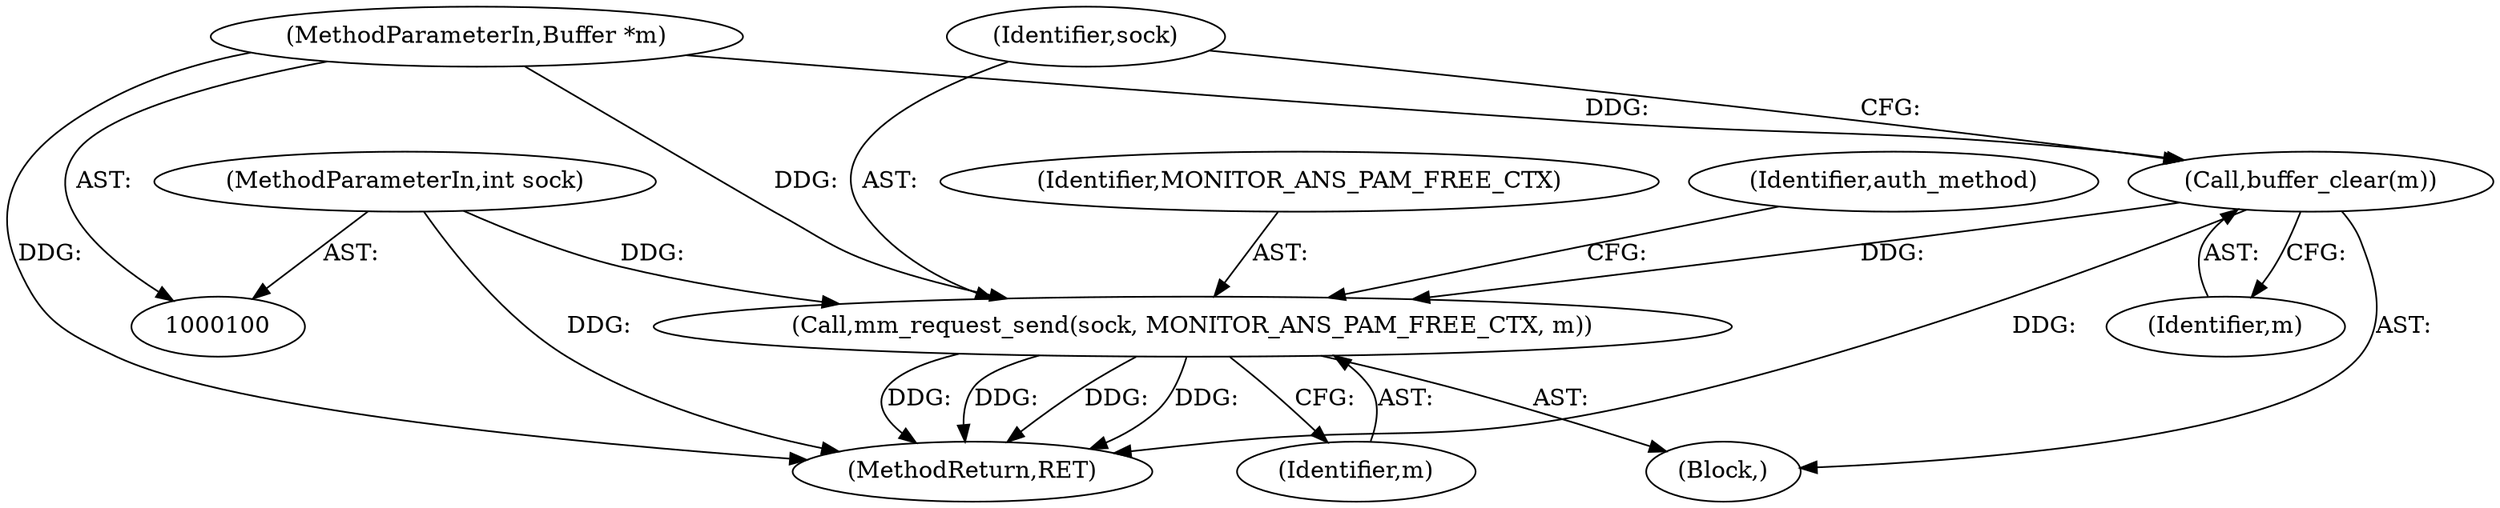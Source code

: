 digraph "0_openssh-portable_5e75f5198769056089fb06c4d738ab0e5abc66f7@API" {
"1000126" [label="(Call,mm_request_send(sock, MONITOR_ANS_PAM_FREE_CTX, m))"];
"1000101" [label="(MethodParameterIn,int sock)"];
"1000124" [label="(Call,buffer_clear(m))"];
"1000102" [label="(MethodParameterIn,Buffer *m)"];
"1000128" [label="(Identifier,MONITOR_ANS_PAM_FREE_CTX)"];
"1000125" [label="(Identifier,m)"];
"1000102" [label="(MethodParameterIn,Buffer *m)"];
"1000129" [label="(Identifier,m)"];
"1000103" [label="(Block,)"];
"1000126" [label="(Call,mm_request_send(sock, MONITOR_ANS_PAM_FREE_CTX, m))"];
"1000138" [label="(MethodReturn,RET)"];
"1000127" [label="(Identifier,sock)"];
"1000101" [label="(MethodParameterIn,int sock)"];
"1000131" [label="(Identifier,auth_method)"];
"1000124" [label="(Call,buffer_clear(m))"];
"1000126" -> "1000103"  [label="AST: "];
"1000126" -> "1000129"  [label="CFG: "];
"1000127" -> "1000126"  [label="AST: "];
"1000128" -> "1000126"  [label="AST: "];
"1000129" -> "1000126"  [label="AST: "];
"1000131" -> "1000126"  [label="CFG: "];
"1000126" -> "1000138"  [label="DDG: "];
"1000126" -> "1000138"  [label="DDG: "];
"1000126" -> "1000138"  [label="DDG: "];
"1000126" -> "1000138"  [label="DDG: "];
"1000101" -> "1000126"  [label="DDG: "];
"1000124" -> "1000126"  [label="DDG: "];
"1000102" -> "1000126"  [label="DDG: "];
"1000101" -> "1000100"  [label="AST: "];
"1000101" -> "1000138"  [label="DDG: "];
"1000124" -> "1000103"  [label="AST: "];
"1000124" -> "1000125"  [label="CFG: "];
"1000125" -> "1000124"  [label="AST: "];
"1000127" -> "1000124"  [label="CFG: "];
"1000124" -> "1000138"  [label="DDG: "];
"1000102" -> "1000124"  [label="DDG: "];
"1000102" -> "1000100"  [label="AST: "];
"1000102" -> "1000138"  [label="DDG: "];
}
